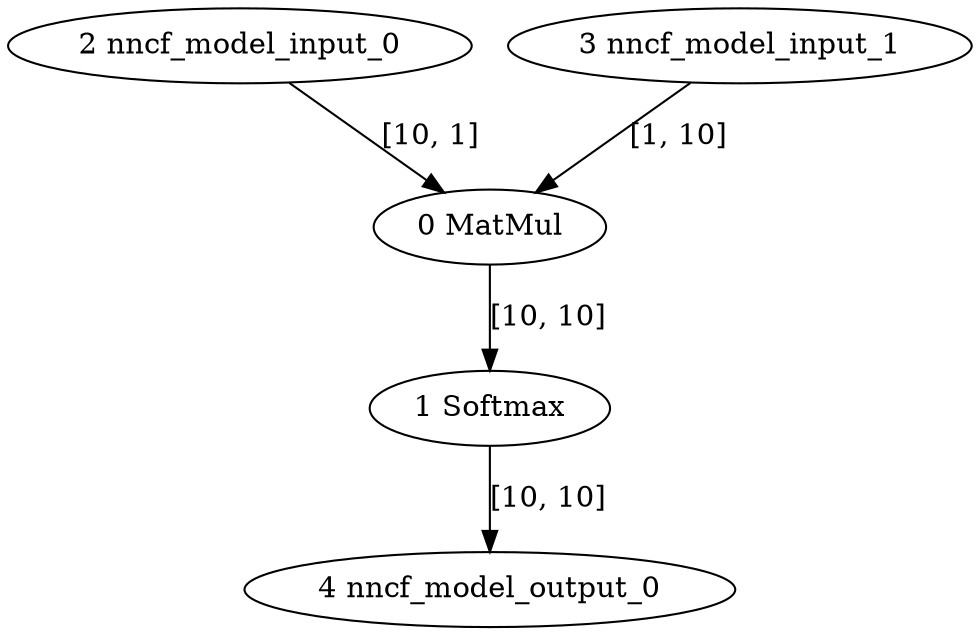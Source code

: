 strict digraph  {
"0 MatMul" [id=0, type=MatMul];
"1 Softmax" [id=1, type=Softmax];
"2 nncf_model_input_0" [id=2, type=nncf_model_input];
"3 nncf_model_input_1" [id=3, type=nncf_model_input];
"4 nncf_model_output_0" [id=4, type=nncf_model_output];
"0 MatMul" -> "1 Softmax"  [label="[10, 10]", style=solid];
"1 Softmax" -> "4 nncf_model_output_0"  [label="[10, 10]", style=solid];
"2 nncf_model_input_0" -> "0 MatMul"  [label="[10, 1]", style=solid];
"3 nncf_model_input_1" -> "0 MatMul"  [label="[1, 10]", style=solid];
}
